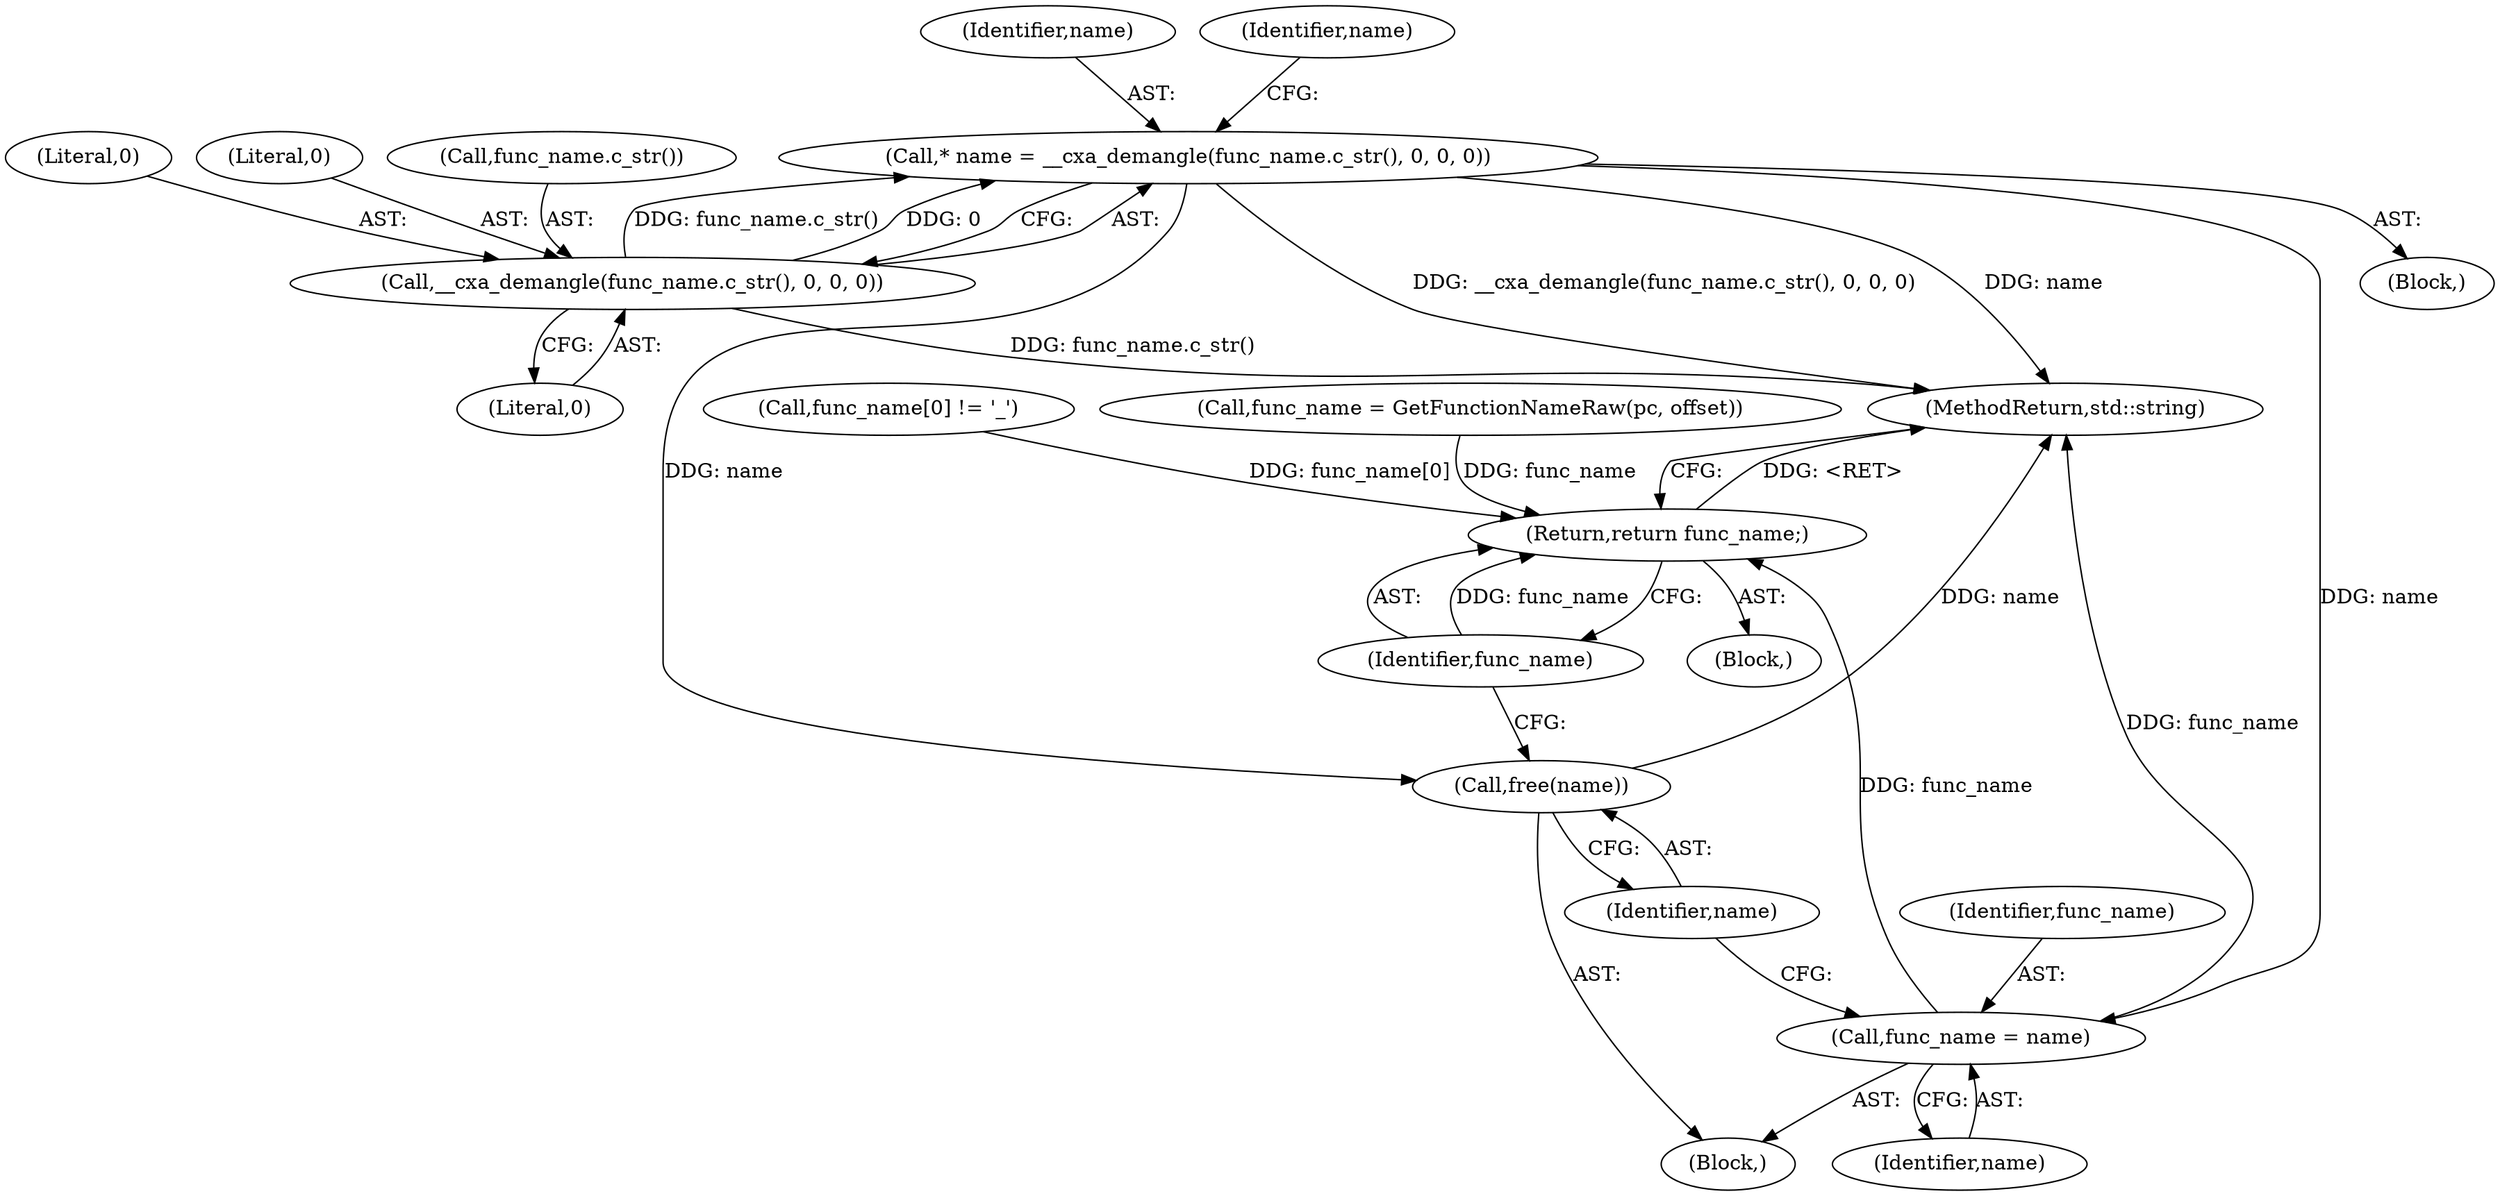digraph "1_Android_ad54cfed4516292654c997910839153264ae00a0@pointer" {
"1000124" [label="(Call,* name = __cxa_demangle(func_name.c_str(), 0, 0, 0))"];
"1000126" [label="(Call,__cxa_demangle(func_name.c_str(), 0, 0, 0))"];
"1000134" [label="(Call,func_name = name)"];
"1000139" [label="(Return,return func_name;)"];
"1000137" [label="(Call,free(name))"];
"1000133" [label="(Block,)"];
"1000140" [label="(Identifier,func_name)"];
"1000125" [label="(Identifier,name)"];
"1000129" [label="(Literal,0)"];
"1000128" [label="(Literal,0)"];
"1000136" [label="(Identifier,name)"];
"1000113" [label="(Block,)"];
"1000139" [label="(Return,return func_name;)"];
"1000138" [label="(Identifier,name)"];
"1000103" [label="(Block,)"];
"1000130" [label="(Literal,0)"];
"1000127" [label="(Call,func_name.c_str())"];
"1000135" [label="(Identifier,func_name)"];
"1000132" [label="(Identifier,name)"];
"1000124" [label="(Call,* name = __cxa_demangle(func_name.c_str(), 0, 0, 0))"];
"1000141" [label="(MethodReturn,std::string)"];
"1000134" [label="(Call,func_name = name)"];
"1000137" [label="(Call,free(name))"];
"1000105" [label="(Call,func_name = GetFunctionNameRaw(pc, offset))"];
"1000115" [label="(Call,func_name[0] != '_')"];
"1000126" [label="(Call,__cxa_demangle(func_name.c_str(), 0, 0, 0))"];
"1000124" -> "1000113"  [label="AST: "];
"1000124" -> "1000126"  [label="CFG: "];
"1000125" -> "1000124"  [label="AST: "];
"1000126" -> "1000124"  [label="AST: "];
"1000132" -> "1000124"  [label="CFG: "];
"1000124" -> "1000141"  [label="DDG: __cxa_demangle(func_name.c_str(), 0, 0, 0)"];
"1000124" -> "1000141"  [label="DDG: name"];
"1000126" -> "1000124"  [label="DDG: func_name.c_str()"];
"1000126" -> "1000124"  [label="DDG: 0"];
"1000124" -> "1000134"  [label="DDG: name"];
"1000124" -> "1000137"  [label="DDG: name"];
"1000126" -> "1000130"  [label="CFG: "];
"1000127" -> "1000126"  [label="AST: "];
"1000128" -> "1000126"  [label="AST: "];
"1000129" -> "1000126"  [label="AST: "];
"1000130" -> "1000126"  [label="AST: "];
"1000126" -> "1000141"  [label="DDG: func_name.c_str()"];
"1000134" -> "1000133"  [label="AST: "];
"1000134" -> "1000136"  [label="CFG: "];
"1000135" -> "1000134"  [label="AST: "];
"1000136" -> "1000134"  [label="AST: "];
"1000138" -> "1000134"  [label="CFG: "];
"1000134" -> "1000141"  [label="DDG: func_name"];
"1000134" -> "1000139"  [label="DDG: func_name"];
"1000139" -> "1000103"  [label="AST: "];
"1000139" -> "1000140"  [label="CFG: "];
"1000140" -> "1000139"  [label="AST: "];
"1000141" -> "1000139"  [label="CFG: "];
"1000139" -> "1000141"  [label="DDG: <RET>"];
"1000140" -> "1000139"  [label="DDG: func_name"];
"1000115" -> "1000139"  [label="DDG: func_name[0]"];
"1000105" -> "1000139"  [label="DDG: func_name"];
"1000137" -> "1000133"  [label="AST: "];
"1000137" -> "1000138"  [label="CFG: "];
"1000138" -> "1000137"  [label="AST: "];
"1000140" -> "1000137"  [label="CFG: "];
"1000137" -> "1000141"  [label="DDG: name"];
}
